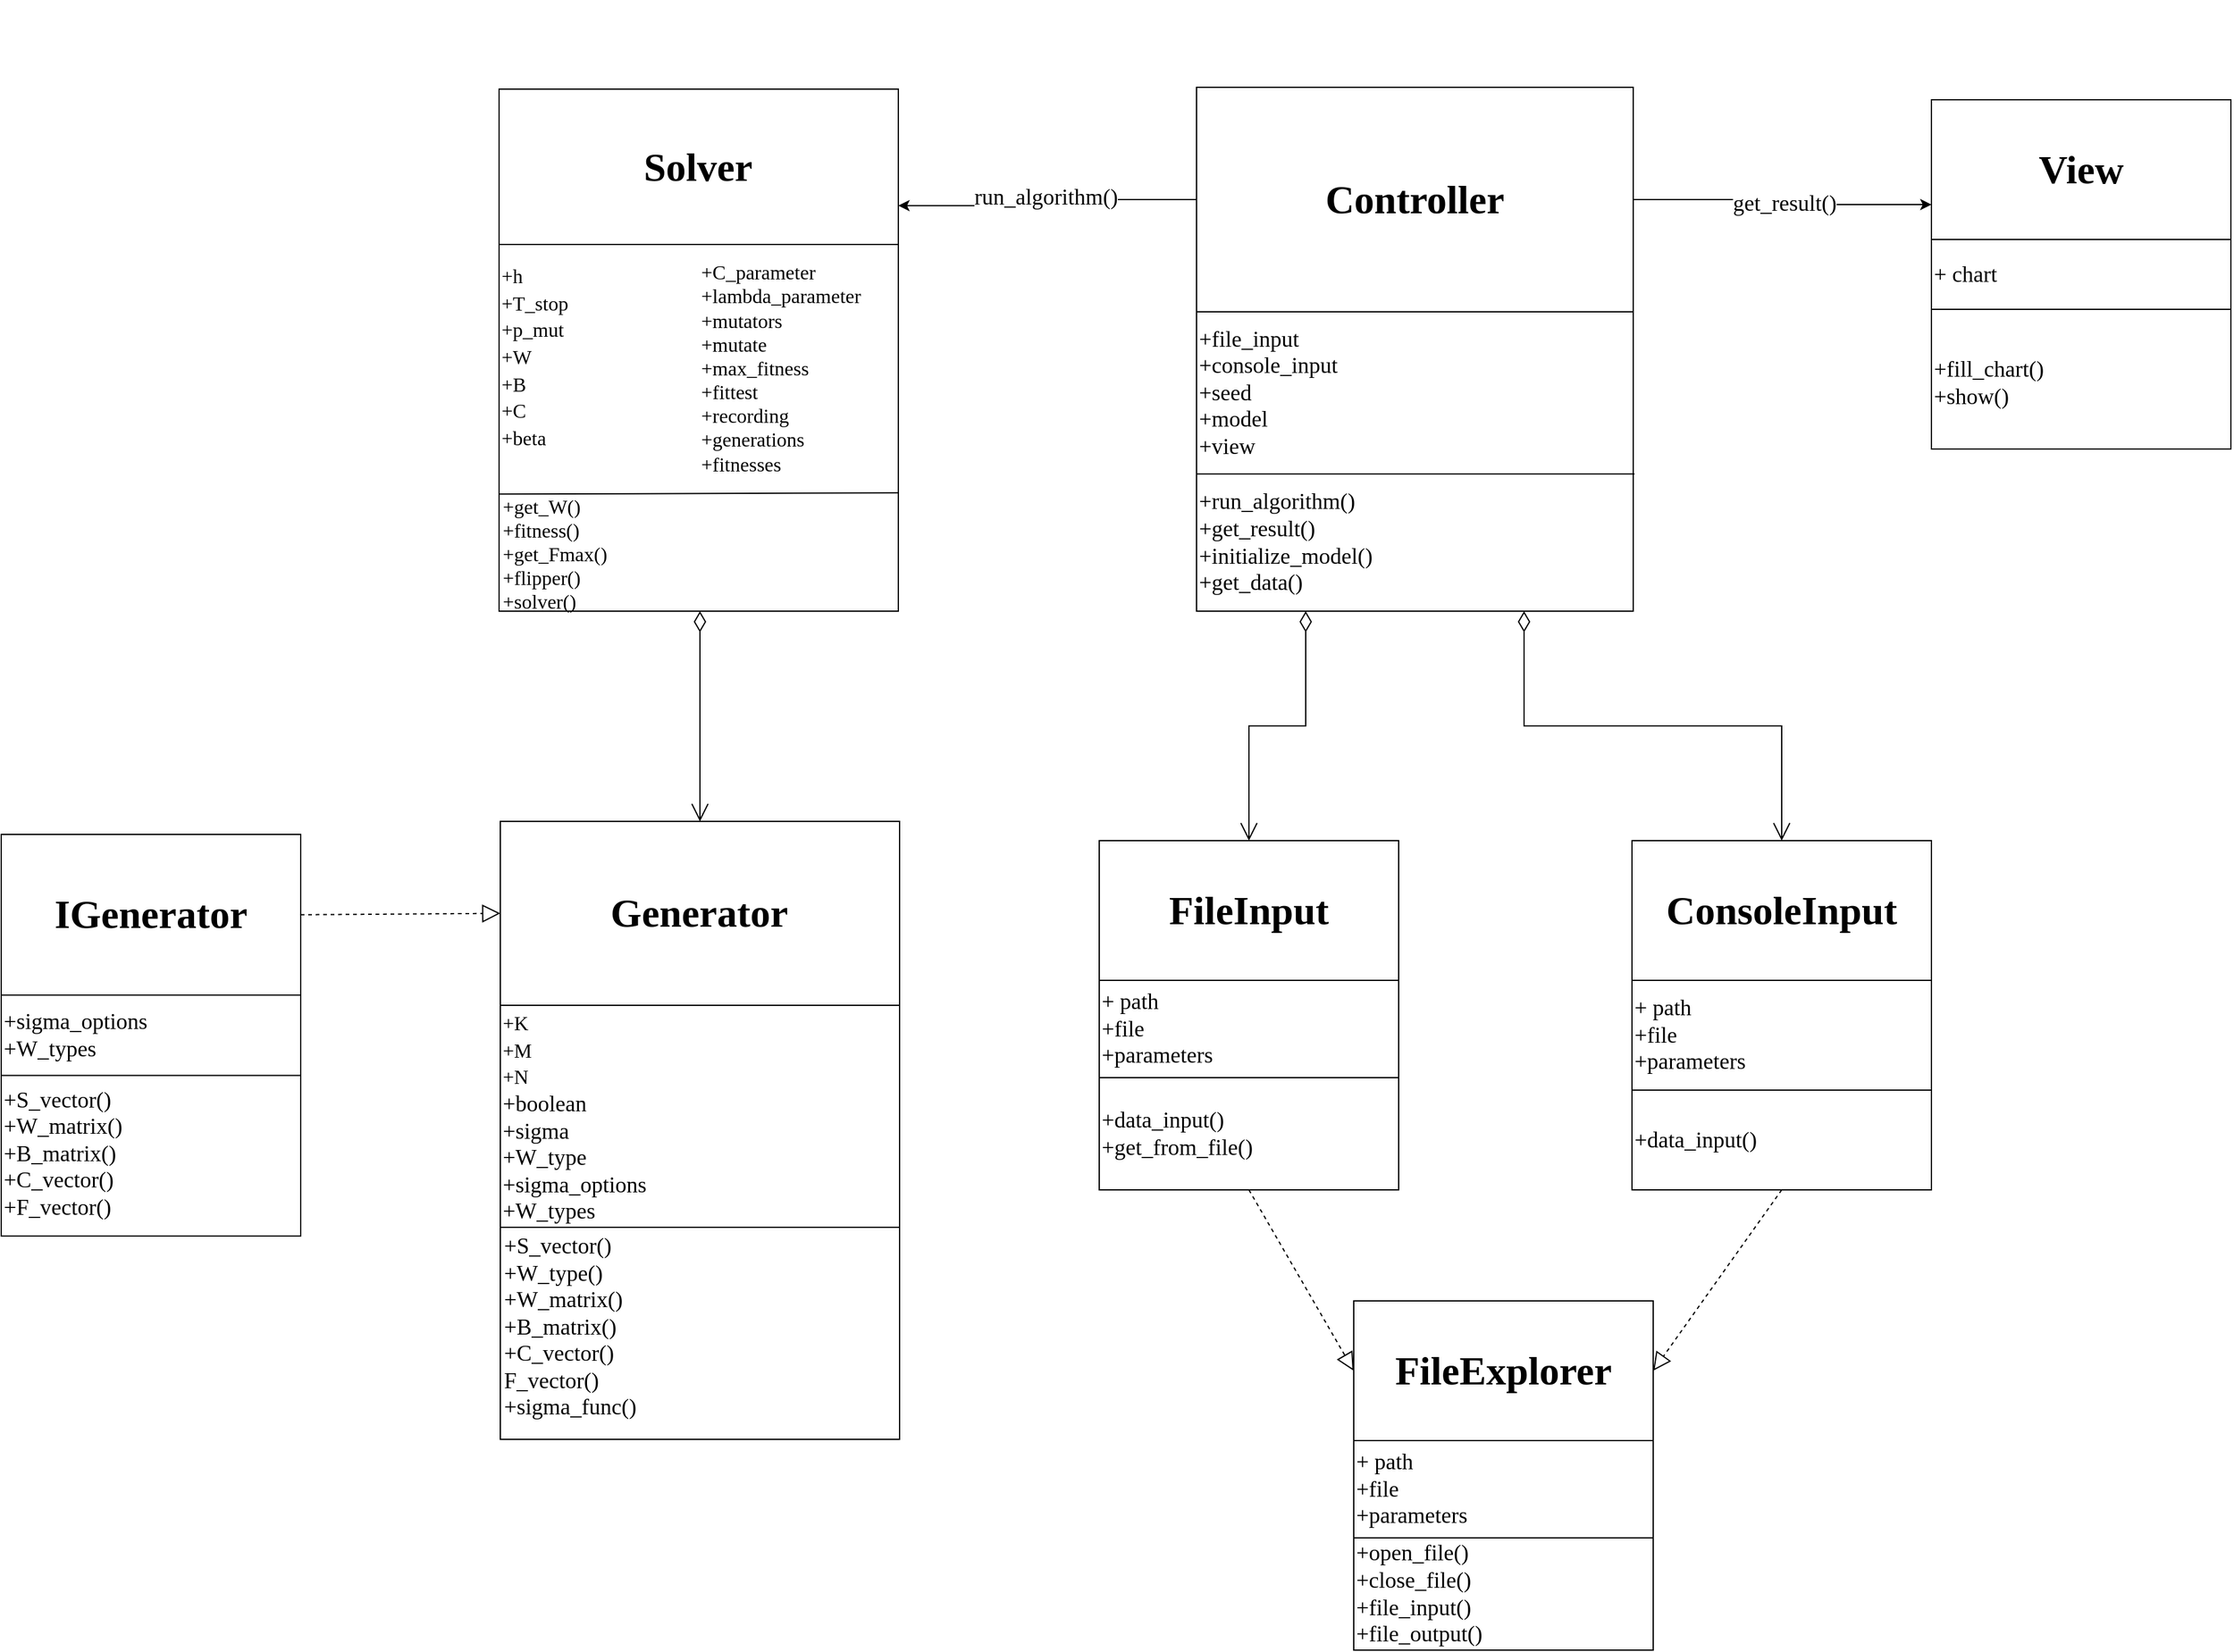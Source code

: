 <mxfile version="18.0.7" type="device"><diagram id="C5RBs43oDa-KdzZeNtuy" name="Page-1"><mxGraphModel dx="2578" dy="1909" grid="1" gridSize="10" guides="1" tooltips="1" connect="1" arrows="1" fold="1" page="1" pageScale="1" pageWidth="827" pageHeight="1169" math="0" shadow="0"><root><mxCell id="WIyWlLk6GJQsqaUBKTNV-0"/><mxCell id="WIyWlLk6GJQsqaUBKTNV-1" parent="WIyWlLk6GJQsqaUBKTNV-0"/><mxCell id="53G7KHpUF3AjoNJKMQtW-11" value="" style="group" vertex="1" connectable="0" parent="WIyWlLk6GJQsqaUBKTNV-1"><mxGeometry x="827" y="-74" width="240" height="280" as="geometry"/></mxCell><mxCell id="53G7KHpUF3AjoNJKMQtW-2" value="" style="rounded=0;whiteSpace=wrap;html=1;fontFamily=Times New Roman;fontSize=18;" vertex="1" parent="53G7KHpUF3AjoNJKMQtW-11"><mxGeometry width="240" height="280" as="geometry"/></mxCell><mxCell id="53G7KHpUF3AjoNJKMQtW-3" value="" style="group" vertex="1" connectable="0" parent="53G7KHpUF3AjoNJKMQtW-11"><mxGeometry width="240" height="112" as="geometry"/></mxCell><mxCell id="53G7KHpUF3AjoNJKMQtW-4" value="" style="rounded=0;whiteSpace=wrap;html=1;fontFamily=Times New Roman;fontSize=18;" vertex="1" parent="53G7KHpUF3AjoNJKMQtW-3"><mxGeometry width="240" height="112" as="geometry"/></mxCell><mxCell id="53G7KHpUF3AjoNJKMQtW-5" value="&lt;b&gt;&lt;font style=&quot;font-size: 32px;&quot;&gt;View&lt;/font&gt;&lt;/b&gt;" style="text;html=1;strokeColor=none;fillColor=none;align=center;verticalAlign=middle;whiteSpace=wrap;rounded=0;fontFamily=Times New Roman;fontSize=18;" vertex="1" parent="53G7KHpUF3AjoNJKMQtW-3"><mxGeometry x="16" y="23.333" width="208.0" height="65.333" as="geometry"/></mxCell><mxCell id="53G7KHpUF3AjoNJKMQtW-8" value="&lt;font face=&quot;Times New Roman&quot; style=&quot;font-size: 18px;&quot;&gt;+ chart&lt;/font&gt;" style="text;html=1;strokeColor=none;fillColor=none;align=left;verticalAlign=middle;whiteSpace=wrap;rounded=0;" vertex="1" parent="53G7KHpUF3AjoNJKMQtW-11"><mxGeometry y="112" width="240" height="56" as="geometry"/></mxCell><mxCell id="53G7KHpUF3AjoNJKMQtW-9" value="" style="endArrow=none;html=1;rounded=0;fontSize=14;entryX=1;entryY=1;entryDx=0;entryDy=0;exitX=0;exitY=1;exitDx=0;exitDy=0;" edge="1" parent="53G7KHpUF3AjoNJKMQtW-11" source="53G7KHpUF3AjoNJKMQtW-8" target="53G7KHpUF3AjoNJKMQtW-8"><mxGeometry width="50" height="50" relative="1" as="geometry"><mxPoint x="80.0" y="261.333" as="sourcePoint"/><mxPoint x="180" y="168" as="targetPoint"/></mxGeometry></mxCell><mxCell id="53G7KHpUF3AjoNJKMQtW-10" value="&lt;font face=&quot;Times New Roman&quot; style=&quot;font-size: 18px;&quot;&gt;+fill_chart()&lt;br&gt;+show()&lt;/font&gt;" style="text;html=1;strokeColor=none;fillColor=none;align=left;verticalAlign=middle;whiteSpace=wrap;rounded=0;fontSize=14;" vertex="1" parent="53G7KHpUF3AjoNJKMQtW-11"><mxGeometry y="173.6" width="240" height="106.4" as="geometry"/></mxCell><mxCell id="53G7KHpUF3AjoNJKMQtW-17" value="" style="group" vertex="1" connectable="0" parent="WIyWlLk6GJQsqaUBKTNV-1"><mxGeometry x="-321" y="-154" width="321" height="490" as="geometry"/></mxCell><mxCell id="ylUqNrJsLu9qKeyOD_Z2-32" value="" style="rounded=0;whiteSpace=wrap;html=1;fontFamily=Times New Roman;fontSize=18;" parent="53G7KHpUF3AjoNJKMQtW-17" vertex="1"><mxGeometry y="71.458" width="320" height="418.542" as="geometry"/></mxCell><mxCell id="ylUqNrJsLu9qKeyOD_Z2-31" value="" style="group" parent="53G7KHpUF3AjoNJKMQtW-17" vertex="1" connectable="0"><mxGeometry y="71.458" width="320" height="124.542" as="geometry"/></mxCell><mxCell id="ylUqNrJsLu9qKeyOD_Z2-29" value="" style="rounded=0;whiteSpace=wrap;html=1;fontFamily=Times New Roman;fontSize=18;" parent="ylUqNrJsLu9qKeyOD_Z2-31" vertex="1"><mxGeometry width="320" height="124.542" as="geometry"/></mxCell><mxCell id="ylUqNrJsLu9qKeyOD_Z2-30" value="&lt;b&gt;&lt;font style=&quot;font-size: 32px;&quot;&gt;Solver&lt;/font&gt;&lt;/b&gt;" style="text;html=1;strokeColor=none;fillColor=none;align=center;verticalAlign=middle;whiteSpace=wrap;rounded=0;fontFamily=Times New Roman;fontSize=18;" parent="ylUqNrJsLu9qKeyOD_Z2-31" vertex="1"><mxGeometry x="21.333" y="25.946" width="277.333" height="72.649" as="geometry"/></mxCell><mxCell id="ylUqNrJsLu9qKeyOD_Z2-34" value="&lt;font style=&quot;&quot;&gt;&lt;font style=&quot;font-size: 16px;&quot;&gt;+h&lt;br&gt;+T_stop&lt;br&gt;+p_mut&lt;br&gt;+W&lt;br&gt;+B&lt;br&gt;+C&lt;br&gt;&lt;/font&gt;&lt;span style=&quot;font-size: 16px;&quot;&gt;+beta&lt;/span&gt;&lt;br style=&quot;font-size: 16px;&quot;&gt;&lt;br&gt;&lt;/font&gt;" style="text;html=1;strokeColor=none;fillColor=none;align=left;verticalAlign=middle;whiteSpace=wrap;rounded=0;fontFamily=Times New Roman;fontSize=18;" parent="53G7KHpUF3AjoNJKMQtW-17" vertex="1"><mxGeometry y="197.043" width="160" height="199.128" as="geometry"/></mxCell><mxCell id="53G7KHpUF3AjoNJKMQtW-13" value="&lt;span style=&quot;font-family: &amp;quot;Times New Roman&amp;quot;; font-size: 16px;&quot;&gt;+C_parameter&lt;/span&gt;&lt;br style=&quot;font-family: &amp;quot;Times New Roman&amp;quot;; font-size: 16px;&quot;&gt;&lt;span style=&quot;font-family: &amp;quot;Times New Roman&amp;quot;; font-size: 16px;&quot;&gt;+lambda_parameter&lt;/span&gt;&lt;font face=&quot;Times New Roman&quot; style=&quot;font-size: 16px;&quot;&gt;&lt;br&gt;+mutators&lt;br&gt;+mutate&lt;br&gt;+max_fitness&lt;br&gt;+fittest&lt;br&gt;+recording&lt;br&gt;+generations&lt;br&gt;+fitnesses&lt;/font&gt;" style="text;html=1;strokeColor=none;fillColor=none;align=left;verticalAlign=middle;whiteSpace=wrap;rounded=0;fontSize=14;" vertex="1" parent="53G7KHpUF3AjoNJKMQtW-17"><mxGeometry x="160" y="194.957" width="160" height="200.17" as="geometry"/></mxCell><mxCell id="53G7KHpUF3AjoNJKMQtW-15" value="" style="endArrow=none;html=1;rounded=0;fontSize=14;entryX=1;entryY=1;entryDx=0;entryDy=0;exitX=0;exitY=1;exitDx=0;exitDy=0;" edge="1" parent="53G7KHpUF3AjoNJKMQtW-17" source="ylUqNrJsLu9qKeyOD_Z2-34" target="53G7KHpUF3AjoNJKMQtW-13"><mxGeometry width="50" height="50" relative="1" as="geometry"><mxPoint x="135" y="437.872" as="sourcePoint"/><mxPoint x="185" y="385.745" as="targetPoint"/></mxGeometry></mxCell><mxCell id="53G7KHpUF3AjoNJKMQtW-16" value="&lt;font face=&quot;Times New Roman&quot; style=&quot;font-size: 16px;&quot;&gt;+get_W()&lt;br&gt;+fitness()&lt;br&gt;+get_Fmax()&lt;br&gt;+flipper()&lt;br&gt;+solver()&lt;/font&gt;" style="text;html=1;strokeColor=none;fillColor=none;align=left;verticalAlign=middle;whiteSpace=wrap;rounded=0;fontSize=14;" vertex="1" parent="53G7KHpUF3AjoNJKMQtW-17"><mxGeometry x="1" y="398.125" width="320" height="91.875" as="geometry"/></mxCell><mxCell id="53G7KHpUF3AjoNJKMQtW-21" value="" style="group" vertex="1" connectable="0" parent="WIyWlLk6GJQsqaUBKTNV-1"><mxGeometry x="238" y="-84" width="351" height="420" as="geometry"/></mxCell><mxCell id="ylUqNrJsLu9qKeyOD_Z2-37" value="" style="rounded=0;whiteSpace=wrap;html=1;fontFamily=Times New Roman;fontSize=18;" parent="53G7KHpUF3AjoNJKMQtW-21" vertex="1"><mxGeometry width="350" height="420.0" as="geometry"/></mxCell><mxCell id="ylUqNrJsLu9qKeyOD_Z2-17" value="" style="whiteSpace=wrap;html=1;fontSize=18;fontFamily=Times New Roman;" parent="53G7KHpUF3AjoNJKMQtW-21" vertex="1"><mxGeometry width="350" height="180" as="geometry"/></mxCell><mxCell id="ylUqNrJsLu9qKeyOD_Z2-19" value="&lt;b&gt;&lt;font style=&quot;font-size: 32px;&quot;&gt;Controller&lt;/font&gt;&lt;/b&gt;" style="text;html=1;strokeColor=none;fillColor=none;align=center;verticalAlign=middle;whiteSpace=wrap;rounded=0;fontFamily=Times New Roman;fontSize=18;" parent="53G7KHpUF3AjoNJKMQtW-21" vertex="1"><mxGeometry x="37.917" y="33.75" width="274.167" height="112.5" as="geometry"/></mxCell><mxCell id="ylUqNrJsLu9qKeyOD_Z2-39" value="+file_input&lt;br&gt;+console_input&lt;br&gt;+seed&lt;br&gt;+model&lt;br&gt;+view" style="text;html=1;strokeColor=none;fillColor=none;align=left;verticalAlign=middle;whiteSpace=wrap;rounded=0;fontFamily=Times New Roman;fontSize=18;" parent="53G7KHpUF3AjoNJKMQtW-21" vertex="1"><mxGeometry y="180" width="350" height="130" as="geometry"/></mxCell><mxCell id="53G7KHpUF3AjoNJKMQtW-19" value="" style="endArrow=none;html=1;rounded=0;fontSize=16;exitX=0;exitY=1;exitDx=0;exitDy=0;" edge="1" parent="53G7KHpUF3AjoNJKMQtW-21" source="ylUqNrJsLu9qKeyOD_Z2-39"><mxGeometry width="50" height="50" relative="1" as="geometry"><mxPoint x="150" y="340" as="sourcePoint"/><mxPoint x="351" y="310" as="targetPoint"/></mxGeometry></mxCell><mxCell id="53G7KHpUF3AjoNJKMQtW-20" value="&lt;font style=&quot;font-size: 18px;&quot;&gt;&lt;font face=&quot;Times New Roman&quot;&gt;+run_algorithm()&lt;br&gt;+get_result()&lt;br&gt;+initialize_model()&lt;br&gt;+get_data()&lt;/font&gt;&lt;br&gt;&lt;/font&gt;" style="text;html=1;strokeColor=none;fillColor=none;align=left;verticalAlign=middle;whiteSpace=wrap;rounded=0;fontSize=16;" vertex="1" parent="53G7KHpUF3AjoNJKMQtW-21"><mxGeometry y="310" width="350" height="110" as="geometry"/></mxCell><mxCell id="53G7KHpUF3AjoNJKMQtW-24" style="edgeStyle=orthogonalEdgeStyle;rounded=0;orthogonalLoop=1;jettySize=auto;html=1;exitX=0;exitY=0.5;exitDx=0;exitDy=0;entryX=1;entryY=0.75;entryDx=0;entryDy=0;fontFamily=Times New Roman;fontSize=18;" edge="1" parent="WIyWlLk6GJQsqaUBKTNV-1" source="ylUqNrJsLu9qKeyOD_Z2-17" target="ylUqNrJsLu9qKeyOD_Z2-29"><mxGeometry relative="1" as="geometry"/></mxCell><mxCell id="53G7KHpUF3AjoNJKMQtW-25" value="run_algorithm()" style="edgeLabel;html=1;align=center;verticalAlign=middle;resizable=0;points=[];fontSize=18;fontFamily=Times New Roman;" vertex="1" connectable="0" parent="53G7KHpUF3AjoNJKMQtW-24"><mxGeometry x="-0.186" y="1" relative="1" as="geometry"><mxPoint x="-22" y="-3" as="offset"/></mxGeometry></mxCell><mxCell id="53G7KHpUF3AjoNJKMQtW-26" style="edgeStyle=orthogonalEdgeStyle;rounded=0;orthogonalLoop=1;jettySize=auto;html=1;exitX=1;exitY=0.5;exitDx=0;exitDy=0;entryX=0;entryY=0.75;entryDx=0;entryDy=0;fontFamily=Times New Roman;fontSize=18;" edge="1" parent="WIyWlLk6GJQsqaUBKTNV-1" source="ylUqNrJsLu9qKeyOD_Z2-17" target="53G7KHpUF3AjoNJKMQtW-4"><mxGeometry relative="1" as="geometry"/></mxCell><mxCell id="53G7KHpUF3AjoNJKMQtW-27" value="get_result()" style="edgeLabel;html=1;align=center;verticalAlign=middle;resizable=0;points=[];fontSize=18;fontFamily=Times New Roman;" vertex="1" connectable="0" parent="53G7KHpUF3AjoNJKMQtW-26"><mxGeometry x="0.141" y="-1" relative="1" as="geometry"><mxPoint x="-14" y="-2" as="offset"/></mxGeometry></mxCell><mxCell id="53G7KHpUF3AjoNJKMQtW-28" value="" style="group" vertex="1" connectable="0" parent="WIyWlLk6GJQsqaUBKTNV-1"><mxGeometry x="-320" y="420" width="321" height="590" as="geometry"/></mxCell><mxCell id="53G7KHpUF3AjoNJKMQtW-29" value="" style="rounded=0;whiteSpace=wrap;html=1;fontFamily=Times New Roman;fontSize=18;" vertex="1" parent="53G7KHpUF3AjoNJKMQtW-28"><mxGeometry y="84.58" width="320" height="495.42" as="geometry"/></mxCell><mxCell id="53G7KHpUF3AjoNJKMQtW-30" value="" style="group" vertex="1" connectable="0" parent="53G7KHpUF3AjoNJKMQtW-28"><mxGeometry y="84.583" width="320" height="147.417" as="geometry"/></mxCell><mxCell id="53G7KHpUF3AjoNJKMQtW-31" value="" style="rounded=0;whiteSpace=wrap;html=1;fontFamily=Times New Roman;fontSize=18;" vertex="1" parent="53G7KHpUF3AjoNJKMQtW-30"><mxGeometry width="320" height="147.417" as="geometry"/></mxCell><mxCell id="53G7KHpUF3AjoNJKMQtW-32" value="&lt;b&gt;&lt;font style=&quot;font-size: 32px;&quot;&gt;Generator&lt;/font&gt;&lt;/b&gt;" style="text;html=1;strokeColor=none;fillColor=none;align=center;verticalAlign=middle;whiteSpace=wrap;rounded=0;fontFamily=Times New Roman;fontSize=18;" vertex="1" parent="53G7KHpUF3AjoNJKMQtW-30"><mxGeometry x="21.333" y="30.712" width="277.333" height="85.993" as="geometry"/></mxCell><mxCell id="53G7KHpUF3AjoNJKMQtW-33" value="&lt;font style=&quot;&quot;&gt;&lt;font style=&quot;font-size: 16px;&quot;&gt;+K&lt;br&gt;+M&lt;br&gt;+N&lt;br&gt;&lt;/font&gt;+boolean&lt;br&gt;+sigma&lt;br&gt;+W_type&lt;br&gt;+sigma_options&lt;br&gt;+W_types&lt;br&gt;&lt;/font&gt;" style="text;html=1;strokeColor=none;fillColor=none;align=left;verticalAlign=middle;whiteSpace=wrap;rounded=0;fontFamily=Times New Roman;fontSize=18;" vertex="1" parent="53G7KHpUF3AjoNJKMQtW-28"><mxGeometry y="233.23" width="320" height="176.77" as="geometry"/></mxCell><mxCell id="53G7KHpUF3AjoNJKMQtW-35" value="" style="endArrow=none;html=1;rounded=0;fontSize=14;entryX=1;entryY=1;entryDx=0;entryDy=0;exitX=0;exitY=1;exitDx=0;exitDy=0;" edge="1" parent="53G7KHpUF3AjoNJKMQtW-28" source="53G7KHpUF3AjoNJKMQtW-33" target="53G7KHpUF3AjoNJKMQtW-33"><mxGeometry width="50" height="50" relative="1" as="geometry"><mxPoint x="135" y="518.298" as="sourcePoint"/><mxPoint x="320" y="467.702" as="targetPoint"/></mxGeometry></mxCell><mxCell id="53G7KHpUF3AjoNJKMQtW-36" value="&lt;font style=&quot;font-size: 18px;&quot; face=&quot;Times New Roman&quot;&gt;+S_vector()&lt;br&gt;+W_type()&lt;br&gt;+W_matrix()&lt;br&gt;+B_matrix()&lt;br&gt;+C_vector()&lt;br&gt;F_vector()&lt;br&gt;+sigma_func()&lt;/font&gt;" style="text;html=1;strokeColor=none;fillColor=none;align=left;verticalAlign=middle;whiteSpace=wrap;rounded=0;fontSize=14;" vertex="1" parent="53G7KHpUF3AjoNJKMQtW-28"><mxGeometry x="1" y="410" width="320" height="160" as="geometry"/></mxCell><mxCell id="53G7KHpUF3AjoNJKMQtW-37" value="" style="endArrow=open;html=1;endSize=12;startArrow=diamondThin;startSize=14;startFill=0;edgeStyle=orthogonalEdgeStyle;align=left;verticalAlign=bottom;rounded=0;fontFamily=Times New Roman;fontSize=18;exitX=0.5;exitY=1;exitDx=0;exitDy=0;entryX=0.5;entryY=0;entryDx=0;entryDy=0;" edge="1" parent="WIyWlLk6GJQsqaUBKTNV-1" source="53G7KHpUF3AjoNJKMQtW-16" target="53G7KHpUF3AjoNJKMQtW-31"><mxGeometry x="-1" y="10" relative="1" as="geometry"><mxPoint x="-150" y="390" as="sourcePoint"/><mxPoint x="10" y="390" as="targetPoint"/><mxPoint as="offset"/></mxGeometry></mxCell><mxCell id="53G7KHpUF3AjoNJKMQtW-39" value="" style="endArrow=block;dashed=1;endFill=0;endSize=12;html=1;rounded=0;fontFamily=Times New Roman;fontSize=18;entryX=0;entryY=0.5;entryDx=0;entryDy=0;exitX=1;exitY=0.5;exitDx=0;exitDy=0;" edge="1" parent="WIyWlLk6GJQsqaUBKTNV-1" source="53G7KHpUF3AjoNJKMQtW-43" target="53G7KHpUF3AjoNJKMQtW-31"><mxGeometry width="160" relative="1" as="geometry"><mxPoint x="-510" y="500" as="sourcePoint"/><mxPoint x="-350" y="500" as="targetPoint"/></mxGeometry></mxCell><mxCell id="53G7KHpUF3AjoNJKMQtW-40" value="" style="group" vertex="1" connectable="0" parent="WIyWlLk6GJQsqaUBKTNV-1"><mxGeometry x="-720" y="515" width="240" height="322" as="geometry"/></mxCell><mxCell id="53G7KHpUF3AjoNJKMQtW-41" value="" style="rounded=0;whiteSpace=wrap;html=1;fontFamily=Times New Roman;fontSize=18;" vertex="1" parent="53G7KHpUF3AjoNJKMQtW-40"><mxGeometry width="240" height="322.0" as="geometry"/></mxCell><mxCell id="53G7KHpUF3AjoNJKMQtW-42" value="" style="group" vertex="1" connectable="0" parent="53G7KHpUF3AjoNJKMQtW-40"><mxGeometry width="240" height="128.8" as="geometry"/></mxCell><mxCell id="53G7KHpUF3AjoNJKMQtW-43" value="" style="rounded=0;whiteSpace=wrap;html=1;fontFamily=Times New Roman;fontSize=18;" vertex="1" parent="53G7KHpUF3AjoNJKMQtW-42"><mxGeometry width="240" height="128.8" as="geometry"/></mxCell><mxCell id="53G7KHpUF3AjoNJKMQtW-44" value="&lt;b&gt;&lt;font style=&quot;font-size: 32px;&quot;&gt;IGenerator&lt;/font&gt;&lt;/b&gt;" style="text;html=1;strokeColor=none;fillColor=none;align=center;verticalAlign=middle;whiteSpace=wrap;rounded=0;fontFamily=Times New Roman;fontSize=18;" vertex="1" parent="53G7KHpUF3AjoNJKMQtW-42"><mxGeometry x="16" y="26.833" width="208.0" height="75.133" as="geometry"/></mxCell><mxCell id="53G7KHpUF3AjoNJKMQtW-45" value="&lt;span style=&quot;font-family: &amp;quot;Times New Roman&amp;quot;; font-size: 18px;&quot;&gt;+sigma_options&lt;/span&gt;&lt;br style=&quot;font-family: &amp;quot;Times New Roman&amp;quot;; font-size: 18px;&quot;&gt;&lt;span style=&quot;font-family: &amp;quot;Times New Roman&amp;quot;; font-size: 18px;&quot;&gt;+W_types&lt;/span&gt;" style="text;html=1;strokeColor=none;fillColor=none;align=left;verticalAlign=middle;whiteSpace=wrap;rounded=0;" vertex="1" parent="53G7KHpUF3AjoNJKMQtW-40"><mxGeometry y="128.8" width="240" height="64.4" as="geometry"/></mxCell><mxCell id="53G7KHpUF3AjoNJKMQtW-46" value="" style="endArrow=none;html=1;rounded=0;fontSize=14;entryX=1;entryY=1;entryDx=0;entryDy=0;exitX=0;exitY=1;exitDx=0;exitDy=0;" edge="1" parent="53G7KHpUF3AjoNJKMQtW-40" source="53G7KHpUF3AjoNJKMQtW-45" target="53G7KHpUF3AjoNJKMQtW-45"><mxGeometry width="50" height="50" relative="1" as="geometry"><mxPoint x="80.0" y="300.533" as="sourcePoint"/><mxPoint x="180" y="193.2" as="targetPoint"/></mxGeometry></mxCell><mxCell id="53G7KHpUF3AjoNJKMQtW-47" value="&lt;span style=&quot;font-family: &amp;quot;Times New Roman&amp;quot;; font-size: 18px;&quot;&gt;+S_vector()&lt;/span&gt;&lt;br style=&quot;font-family: &amp;quot;Times New Roman&amp;quot;; font-size: 18px;&quot;&gt;&lt;span style=&quot;font-family: &amp;quot;Times New Roman&amp;quot;; font-size: 18px;&quot;&gt;+W_matrix()&lt;/span&gt;&lt;br style=&quot;font-family: &amp;quot;Times New Roman&amp;quot;; font-size: 18px;&quot;&gt;&lt;span style=&quot;font-family: &amp;quot;Times New Roman&amp;quot;; font-size: 18px;&quot;&gt;+B_matrix()&lt;/span&gt;&lt;br style=&quot;font-family: &amp;quot;Times New Roman&amp;quot;; font-size: 18px;&quot;&gt;&lt;span style=&quot;font-family: &amp;quot;Times New Roman&amp;quot;; font-size: 18px;&quot;&gt;+C_vector()&lt;/span&gt;&lt;br style=&quot;font-family: &amp;quot;Times New Roman&amp;quot;; font-size: 18px;&quot;&gt;&lt;span style=&quot;font-family: &amp;quot;Times New Roman&amp;quot;; font-size: 18px;&quot;&gt;+F_vector()&lt;/span&gt;" style="text;html=1;strokeColor=none;fillColor=none;align=left;verticalAlign=middle;whiteSpace=wrap;rounded=0;fontSize=14;" vertex="1" parent="53G7KHpUF3AjoNJKMQtW-40"><mxGeometry y="190" width="240" height="132" as="geometry"/></mxCell><mxCell id="53G7KHpUF3AjoNJKMQtW-50" value="" style="group" vertex="1" connectable="0" parent="WIyWlLk6GJQsqaUBKTNV-1"><mxGeometry x="587" y="520" width="240" height="280" as="geometry"/></mxCell><mxCell id="53G7KHpUF3AjoNJKMQtW-51" value="" style="rounded=0;whiteSpace=wrap;html=1;fontFamily=Times New Roman;fontSize=18;" vertex="1" parent="53G7KHpUF3AjoNJKMQtW-50"><mxGeometry width="240" height="280" as="geometry"/></mxCell><mxCell id="53G7KHpUF3AjoNJKMQtW-52" value="" style="group" vertex="1" connectable="0" parent="53G7KHpUF3AjoNJKMQtW-50"><mxGeometry width="240" height="112" as="geometry"/></mxCell><mxCell id="53G7KHpUF3AjoNJKMQtW-53" value="" style="rounded=0;whiteSpace=wrap;html=1;fontFamily=Times New Roman;fontSize=18;" vertex="1" parent="53G7KHpUF3AjoNJKMQtW-52"><mxGeometry width="240" height="112" as="geometry"/></mxCell><mxCell id="53G7KHpUF3AjoNJKMQtW-54" value="&lt;span style=&quot;font-size: 32px;&quot;&gt;&lt;b&gt;ConsoleInput&lt;/b&gt;&lt;/span&gt;" style="text;html=1;strokeColor=none;fillColor=none;align=center;verticalAlign=middle;whiteSpace=wrap;rounded=0;fontFamily=Times New Roman;fontSize=18;" vertex="1" parent="53G7KHpUF3AjoNJKMQtW-52"><mxGeometry x="16" y="23.333" width="208.0" height="65.333" as="geometry"/></mxCell><mxCell id="53G7KHpUF3AjoNJKMQtW-55" value="&lt;span style=&quot;font-family: &amp;quot;Times New Roman&amp;quot;; font-size: 18px;&quot;&gt;+ path&lt;/span&gt;&lt;br style=&quot;font-family: &amp;quot;Times New Roman&amp;quot;; font-size: 18px;&quot;&gt;&lt;span style=&quot;font-family: &amp;quot;Times New Roman&amp;quot;; font-size: 18px;&quot;&gt;+file&lt;/span&gt;&lt;br style=&quot;font-family: &amp;quot;Times New Roman&amp;quot;; font-size: 18px;&quot;&gt;&lt;span style=&quot;font-family: &amp;quot;Times New Roman&amp;quot;; font-size: 18px;&quot;&gt;+parameters&lt;/span&gt;" style="text;html=1;strokeColor=none;fillColor=none;align=left;verticalAlign=middle;whiteSpace=wrap;rounded=0;" vertex="1" parent="53G7KHpUF3AjoNJKMQtW-50"><mxGeometry y="112" width="240" height="88" as="geometry"/></mxCell><mxCell id="53G7KHpUF3AjoNJKMQtW-56" value="" style="endArrow=none;html=1;rounded=0;fontSize=14;entryX=1;entryY=1;entryDx=0;entryDy=0;exitX=0;exitY=1;exitDx=0;exitDy=0;" edge="1" parent="53G7KHpUF3AjoNJKMQtW-50" source="53G7KHpUF3AjoNJKMQtW-55" target="53G7KHpUF3AjoNJKMQtW-55"><mxGeometry width="50" height="50" relative="1" as="geometry"><mxPoint x="80.0" y="261.333" as="sourcePoint"/><mxPoint x="180" y="168" as="targetPoint"/></mxGeometry></mxCell><mxCell id="53G7KHpUF3AjoNJKMQtW-57" value="&lt;font face=&quot;Times New Roman&quot;&gt;&lt;span style=&quot;font-size: 18px;&quot;&gt;+data_input()&lt;/span&gt;&lt;/font&gt;" style="text;html=1;strokeColor=none;fillColor=none;align=left;verticalAlign=middle;whiteSpace=wrap;rounded=0;fontSize=14;" vertex="1" parent="53G7KHpUF3AjoNJKMQtW-50"><mxGeometry y="200" width="240" height="80" as="geometry"/></mxCell><mxCell id="53G7KHpUF3AjoNJKMQtW-58" value="" style="group" vertex="1" connectable="0" parent="WIyWlLk6GJQsqaUBKTNV-1"><mxGeometry x="160" y="520" width="240" height="280" as="geometry"/></mxCell><mxCell id="53G7KHpUF3AjoNJKMQtW-59" value="" style="rounded=0;whiteSpace=wrap;html=1;fontFamily=Times New Roman;fontSize=18;" vertex="1" parent="53G7KHpUF3AjoNJKMQtW-58"><mxGeometry width="240" height="280" as="geometry"/></mxCell><mxCell id="53G7KHpUF3AjoNJKMQtW-60" value="" style="group" vertex="1" connectable="0" parent="53G7KHpUF3AjoNJKMQtW-58"><mxGeometry width="240" height="112" as="geometry"/></mxCell><mxCell id="53G7KHpUF3AjoNJKMQtW-61" value="" style="rounded=0;whiteSpace=wrap;html=1;fontFamily=Times New Roman;fontSize=18;" vertex="1" parent="53G7KHpUF3AjoNJKMQtW-60"><mxGeometry width="240" height="112" as="geometry"/></mxCell><mxCell id="53G7KHpUF3AjoNJKMQtW-62" value="&lt;span style=&quot;font-size: 32px;&quot;&gt;&lt;b&gt;FileInput&lt;/b&gt;&lt;/span&gt;" style="text;html=1;strokeColor=none;fillColor=none;align=center;verticalAlign=middle;whiteSpace=wrap;rounded=0;fontFamily=Times New Roman;fontSize=18;" vertex="1" parent="53G7KHpUF3AjoNJKMQtW-60"><mxGeometry x="16" y="23.333" width="208.0" height="65.333" as="geometry"/></mxCell><mxCell id="53G7KHpUF3AjoNJKMQtW-63" value="&lt;font face=&quot;Times New Roman&quot; style=&quot;font-size: 18px;&quot;&gt;+ path&lt;br&gt;+file&lt;br&gt;+parameters&lt;br&gt;&lt;/font&gt;" style="text;html=1;strokeColor=none;fillColor=none;align=left;verticalAlign=middle;whiteSpace=wrap;rounded=0;" vertex="1" parent="53G7KHpUF3AjoNJKMQtW-58"><mxGeometry y="112" width="240" height="78" as="geometry"/></mxCell><mxCell id="53G7KHpUF3AjoNJKMQtW-64" value="" style="endArrow=none;html=1;rounded=0;fontSize=14;entryX=1;entryY=1;entryDx=0;entryDy=0;exitX=0;exitY=1;exitDx=0;exitDy=0;" edge="1" parent="53G7KHpUF3AjoNJKMQtW-58" source="53G7KHpUF3AjoNJKMQtW-63" target="53G7KHpUF3AjoNJKMQtW-63"><mxGeometry width="50" height="50" relative="1" as="geometry"><mxPoint x="80.0" y="261.333" as="sourcePoint"/><mxPoint x="180" y="168" as="targetPoint"/></mxGeometry></mxCell><mxCell id="53G7KHpUF3AjoNJKMQtW-65" value="&lt;font face=&quot;Times New Roman&quot; style=&quot;font-size: 18px;&quot;&gt;+data_input()&lt;br&gt;+get_from_file()&lt;/font&gt;" style="text;html=1;strokeColor=none;fillColor=none;align=left;verticalAlign=middle;whiteSpace=wrap;rounded=0;fontSize=14;" vertex="1" parent="53G7KHpUF3AjoNJKMQtW-58"><mxGeometry y="190" width="240" height="90" as="geometry"/></mxCell><mxCell id="53G7KHpUF3AjoNJKMQtW-66" value="" style="endArrow=open;html=1;endSize=12;startArrow=diamondThin;startSize=14;startFill=0;edgeStyle=orthogonalEdgeStyle;align=left;verticalAlign=bottom;rounded=0;fontFamily=Times New Roman;fontSize=18;exitX=0.25;exitY=1;exitDx=0;exitDy=0;entryX=0.5;entryY=0;entryDx=0;entryDy=0;" edge="1" parent="WIyWlLk6GJQsqaUBKTNV-1" source="53G7KHpUF3AjoNJKMQtW-20" target="53G7KHpUF3AjoNJKMQtW-61"><mxGeometry x="-1" y="3" relative="1" as="geometry"><mxPoint x="460" y="450" as="sourcePoint"/><mxPoint x="620" y="450" as="targetPoint"/></mxGeometry></mxCell><mxCell id="53G7KHpUF3AjoNJKMQtW-67" value="" style="endArrow=open;html=1;endSize=12;startArrow=diamondThin;startSize=14;startFill=0;edgeStyle=orthogonalEdgeStyle;align=left;verticalAlign=bottom;rounded=0;fontFamily=Times New Roman;fontSize=18;exitX=0.75;exitY=1;exitDx=0;exitDy=0;entryX=0.5;entryY=0;entryDx=0;entryDy=0;" edge="1" parent="WIyWlLk6GJQsqaUBKTNV-1" source="53G7KHpUF3AjoNJKMQtW-20" target="53G7KHpUF3AjoNJKMQtW-53"><mxGeometry x="-1" y="3" relative="1" as="geometry"><mxPoint x="555.5" y="401" as="sourcePoint"/><mxPoint x="510" y="585" as="targetPoint"/></mxGeometry></mxCell><mxCell id="53G7KHpUF3AjoNJKMQtW-68" value="" style="group" vertex="1" connectable="0" parent="WIyWlLk6GJQsqaUBKTNV-1"><mxGeometry x="364" y="889" width="240" height="280" as="geometry"/></mxCell><mxCell id="53G7KHpUF3AjoNJKMQtW-69" value="" style="rounded=0;whiteSpace=wrap;html=1;fontFamily=Times New Roman;fontSize=18;" vertex="1" parent="53G7KHpUF3AjoNJKMQtW-68"><mxGeometry width="240" height="280" as="geometry"/></mxCell><mxCell id="53G7KHpUF3AjoNJKMQtW-70" value="" style="group" vertex="1" connectable="0" parent="53G7KHpUF3AjoNJKMQtW-68"><mxGeometry width="240" height="112" as="geometry"/></mxCell><mxCell id="53G7KHpUF3AjoNJKMQtW-71" value="" style="rounded=0;whiteSpace=wrap;html=1;fontFamily=Times New Roman;fontSize=18;" vertex="1" parent="53G7KHpUF3AjoNJKMQtW-70"><mxGeometry width="240" height="112" as="geometry"/></mxCell><mxCell id="53G7KHpUF3AjoNJKMQtW-72" value="&lt;span style=&quot;font-size: 32px;&quot;&gt;&lt;b&gt;FileExplorer&lt;/b&gt;&lt;/span&gt;" style="text;html=1;strokeColor=none;fillColor=none;align=center;verticalAlign=middle;whiteSpace=wrap;rounded=0;fontFamily=Times New Roman;fontSize=18;" vertex="1" parent="53G7KHpUF3AjoNJKMQtW-70"><mxGeometry x="16" y="23.333" width="208.0" height="65.333" as="geometry"/></mxCell><mxCell id="53G7KHpUF3AjoNJKMQtW-73" value="&lt;font face=&quot;Times New Roman&quot; style=&quot;font-size: 18px;&quot;&gt;+ path&lt;br&gt;+file&lt;br&gt;+parameters&lt;br&gt;&lt;/font&gt;" style="text;html=1;strokeColor=none;fillColor=none;align=left;verticalAlign=middle;whiteSpace=wrap;rounded=0;" vertex="1" parent="53G7KHpUF3AjoNJKMQtW-68"><mxGeometry y="112" width="240" height="78" as="geometry"/></mxCell><mxCell id="53G7KHpUF3AjoNJKMQtW-74" value="" style="endArrow=none;html=1;rounded=0;fontSize=14;entryX=1;entryY=1;entryDx=0;entryDy=0;exitX=0;exitY=1;exitDx=0;exitDy=0;" edge="1" parent="53G7KHpUF3AjoNJKMQtW-68" source="53G7KHpUF3AjoNJKMQtW-73" target="53G7KHpUF3AjoNJKMQtW-73"><mxGeometry width="50" height="50" relative="1" as="geometry"><mxPoint x="80.0" y="261.333" as="sourcePoint"/><mxPoint x="180" y="168" as="targetPoint"/></mxGeometry></mxCell><mxCell id="53G7KHpUF3AjoNJKMQtW-75" value="&lt;font style=&quot;font-size: 18px;&quot; face=&quot;Times New Roman&quot;&gt;+open_file()&lt;br&gt;+close_file()&lt;br&gt;+file_input()&lt;br&gt;+file_output()&lt;/font&gt;" style="text;html=1;strokeColor=none;fillColor=none;align=left;verticalAlign=middle;whiteSpace=wrap;rounded=0;fontSize=14;" vertex="1" parent="53G7KHpUF3AjoNJKMQtW-68"><mxGeometry y="190" width="240" height="90" as="geometry"/></mxCell><mxCell id="53G7KHpUF3AjoNJKMQtW-79" value="" style="endArrow=block;dashed=1;endFill=0;endSize=12;html=1;rounded=0;fontFamily=Times New Roman;fontSize=18;entryX=0;entryY=0.5;entryDx=0;entryDy=0;exitX=0.5;exitY=1;exitDx=0;exitDy=0;" edge="1" parent="WIyWlLk6GJQsqaUBKTNV-1" source="53G7KHpUF3AjoNJKMQtW-65" target="53G7KHpUF3AjoNJKMQtW-71"><mxGeometry width="160" relative="1" as="geometry"><mxPoint x="120" y="901.11" as="sourcePoint"/><mxPoint x="280" y="900.002" as="targetPoint"/></mxGeometry></mxCell><mxCell id="53G7KHpUF3AjoNJKMQtW-80" value="" style="endArrow=block;dashed=1;endFill=0;endSize=12;html=1;rounded=0;fontFamily=Times New Roman;fontSize=18;entryX=1;entryY=0.5;entryDx=0;entryDy=0;exitX=0.5;exitY=1;exitDx=0;exitDy=0;" edge="1" parent="WIyWlLk6GJQsqaUBKTNV-1" source="53G7KHpUF3AjoNJKMQtW-57" target="53G7KHpUF3AjoNJKMQtW-71"><mxGeometry width="160" relative="1" as="geometry"><mxPoint x="640" y="901.11" as="sourcePoint"/><mxPoint x="800" y="900.002" as="targetPoint"/></mxGeometry></mxCell></root></mxGraphModel></diagram></mxfile>